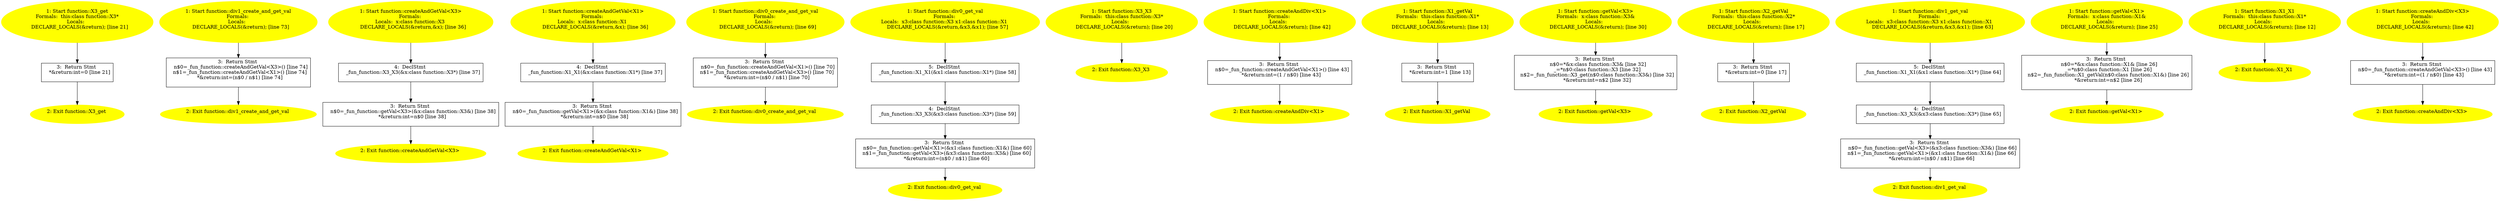 /* @generated */
digraph iCFG {
"function::X3_get(_ZN8function2X33getEv).36ddcd58af5a86b9c0b85830a216fad3_3" [label="3:  Return Stmt \n   *&return:int=0 [line 21]\n " shape="box"]
	

	 "function::X3_get(_ZN8function2X33getEv).36ddcd58af5a86b9c0b85830a216fad3_3" -> "function::X3_get(_ZN8function2X33getEv).36ddcd58af5a86b9c0b85830a216fad3_2" ;
"function::X3_get(_ZN8function2X33getEv).36ddcd58af5a86b9c0b85830a216fad3_2" [label="2: Exit function::X3_get \n  " color=yellow style=filled]
	

"function::X3_get(_ZN8function2X33getEv).36ddcd58af5a86b9c0b85830a216fad3_1" [label="1: Start function::X3_get\nFormals:  this:class function::X3*\nLocals:  \n   DECLARE_LOCALS(&return); [line 21]\n " color=yellow style=filled]
	

	 "function::X3_get(_ZN8function2X33getEv).36ddcd58af5a86b9c0b85830a216fad3_1" -> "function::X3_get(_ZN8function2X33getEv).36ddcd58af5a86b9c0b85830a216fad3_3" ;
"function::div1_create_and_get_val{d41d8cd98f00b204e9800998ecf8427e_ZN8function23div1_create_and_get_.196671f44f478621c0c5fce9d52e470d_3" [label="3:  Return Stmt \n   n$0=_fun_function::createAndGetVal<X3>() [line 74]\n  n$1=_fun_function::createAndGetVal<X1>() [line 74]\n  *&return:int=(n$0 / n$1) [line 74]\n " shape="box"]
	

	 "function::div1_create_and_get_val{d41d8cd98f00b204e9800998ecf8427e_ZN8function23div1_create_and_get_.196671f44f478621c0c5fce9d52e470d_3" -> "function::div1_create_and_get_val{d41d8cd98f00b204e9800998ecf8427e_ZN8function23div1_create_and_get_.196671f44f478621c0c5fce9d52e470d_2" ;
"function::div1_create_and_get_val{d41d8cd98f00b204e9800998ecf8427e_ZN8function23div1_create_and_get_.196671f44f478621c0c5fce9d52e470d_2" [label="2: Exit function::div1_create_and_get_val \n  " color=yellow style=filled]
	

"function::div1_create_and_get_val{d41d8cd98f00b204e9800998ecf8427e_ZN8function23div1_create_and_get_.196671f44f478621c0c5fce9d52e470d_1" [label="1: Start function::div1_create_and_get_val\nFormals: \nLocals:  \n   DECLARE_LOCALS(&return); [line 73]\n " color=yellow style=filled]
	

	 "function::div1_create_and_get_val{d41d8cd98f00b204e9800998ecf8427e_ZN8function23div1_create_and_get_.196671f44f478621c0c5fce9d52e470d_1" -> "function::div1_create_and_get_val{d41d8cd98f00b204e9800998ecf8427e_ZN8function23div1_create_and_get_.196671f44f478621c0c5fce9d52e470d_3" ;
"function::createAndGetVal<X3>{d41d8cd98f00b204e9800998ecf8427e_ZN8function15createAndGetValINS_2X3EE.63af77a93435d1c46d66bada1e53b609_4" [label="4:  DeclStmt \n   _fun_function::X3_X3(&x:class function::X3*) [line 37]\n " shape="box"]
	

	 "function::createAndGetVal<X3>{d41d8cd98f00b204e9800998ecf8427e_ZN8function15createAndGetValINS_2X3EE.63af77a93435d1c46d66bada1e53b609_4" -> "function::createAndGetVal<X3>{d41d8cd98f00b204e9800998ecf8427e_ZN8function15createAndGetValINS_2X3EE.63af77a93435d1c46d66bada1e53b609_3" ;
"function::createAndGetVal<X3>{d41d8cd98f00b204e9800998ecf8427e_ZN8function15createAndGetValINS_2X3EE.63af77a93435d1c46d66bada1e53b609_3" [label="3:  Return Stmt \n   n$0=_fun_function::getVal<X3>(&x:class function::X3&) [line 38]\n  *&return:int=n$0 [line 38]\n " shape="box"]
	

	 "function::createAndGetVal<X3>{d41d8cd98f00b204e9800998ecf8427e_ZN8function15createAndGetValINS_2X3EE.63af77a93435d1c46d66bada1e53b609_3" -> "function::createAndGetVal<X3>{d41d8cd98f00b204e9800998ecf8427e_ZN8function15createAndGetValINS_2X3EE.63af77a93435d1c46d66bada1e53b609_2" ;
"function::createAndGetVal<X3>{d41d8cd98f00b204e9800998ecf8427e_ZN8function15createAndGetValINS_2X3EE.63af77a93435d1c46d66bada1e53b609_2" [label="2: Exit function::createAndGetVal<X3> \n  " color=yellow style=filled]
	

"function::createAndGetVal<X3>{d41d8cd98f00b204e9800998ecf8427e_ZN8function15createAndGetValINS_2X3EE.63af77a93435d1c46d66bada1e53b609_1" [label="1: Start function::createAndGetVal<X3>\nFormals: \nLocals:  x:class function::X3 \n   DECLARE_LOCALS(&return,&x); [line 36]\n " color=yellow style=filled]
	

	 "function::createAndGetVal<X3>{d41d8cd98f00b204e9800998ecf8427e_ZN8function15createAndGetValINS_2X3EE.63af77a93435d1c46d66bada1e53b609_1" -> "function::createAndGetVal<X3>{d41d8cd98f00b204e9800998ecf8427e_ZN8function15createAndGetValINS_2X3EE.63af77a93435d1c46d66bada1e53b609_4" ;
"function::createAndGetVal<X1>{d41d8cd98f00b204e9800998ecf8427e_ZN8function15createAndGetValINS_2X1EE.72b32ba2c801b1fadf7af44dbf7cb2d2_4" [label="4:  DeclStmt \n   _fun_function::X1_X1(&x:class function::X1*) [line 37]\n " shape="box"]
	

	 "function::createAndGetVal<X1>{d41d8cd98f00b204e9800998ecf8427e_ZN8function15createAndGetValINS_2X1EE.72b32ba2c801b1fadf7af44dbf7cb2d2_4" -> "function::createAndGetVal<X1>{d41d8cd98f00b204e9800998ecf8427e_ZN8function15createAndGetValINS_2X1EE.72b32ba2c801b1fadf7af44dbf7cb2d2_3" ;
"function::createAndGetVal<X1>{d41d8cd98f00b204e9800998ecf8427e_ZN8function15createAndGetValINS_2X1EE.72b32ba2c801b1fadf7af44dbf7cb2d2_3" [label="3:  Return Stmt \n   n$0=_fun_function::getVal<X1>(&x:class function::X1&) [line 38]\n  *&return:int=n$0 [line 38]\n " shape="box"]
	

	 "function::createAndGetVal<X1>{d41d8cd98f00b204e9800998ecf8427e_ZN8function15createAndGetValINS_2X1EE.72b32ba2c801b1fadf7af44dbf7cb2d2_3" -> "function::createAndGetVal<X1>{d41d8cd98f00b204e9800998ecf8427e_ZN8function15createAndGetValINS_2X1EE.72b32ba2c801b1fadf7af44dbf7cb2d2_2" ;
"function::createAndGetVal<X1>{d41d8cd98f00b204e9800998ecf8427e_ZN8function15createAndGetValINS_2X1EE.72b32ba2c801b1fadf7af44dbf7cb2d2_2" [label="2: Exit function::createAndGetVal<X1> \n  " color=yellow style=filled]
	

"function::createAndGetVal<X1>{d41d8cd98f00b204e9800998ecf8427e_ZN8function15createAndGetValINS_2X1EE.72b32ba2c801b1fadf7af44dbf7cb2d2_1" [label="1: Start function::createAndGetVal<X1>\nFormals: \nLocals:  x:class function::X1 \n   DECLARE_LOCALS(&return,&x); [line 36]\n " color=yellow style=filled]
	

	 "function::createAndGetVal<X1>{d41d8cd98f00b204e9800998ecf8427e_ZN8function15createAndGetValINS_2X1EE.72b32ba2c801b1fadf7af44dbf7cb2d2_1" -> "function::createAndGetVal<X1>{d41d8cd98f00b204e9800998ecf8427e_ZN8function15createAndGetValINS_2X1EE.72b32ba2c801b1fadf7af44dbf7cb2d2_4" ;
"function::div0_create_and_get_val{d41d8cd98f00b204e9800998ecf8427e_ZN8function23div0_create_and_get_.28e59ca4d77f643eebc2ef038ba892be_3" [label="3:  Return Stmt \n   n$0=_fun_function::createAndGetVal<X1>() [line 70]\n  n$1=_fun_function::createAndGetVal<X3>() [line 70]\n  *&return:int=(n$0 / n$1) [line 70]\n " shape="box"]
	

	 "function::div0_create_and_get_val{d41d8cd98f00b204e9800998ecf8427e_ZN8function23div0_create_and_get_.28e59ca4d77f643eebc2ef038ba892be_3" -> "function::div0_create_and_get_val{d41d8cd98f00b204e9800998ecf8427e_ZN8function23div0_create_and_get_.28e59ca4d77f643eebc2ef038ba892be_2" ;
"function::div0_create_and_get_val{d41d8cd98f00b204e9800998ecf8427e_ZN8function23div0_create_and_get_.28e59ca4d77f643eebc2ef038ba892be_2" [label="2: Exit function::div0_create_and_get_val \n  " color=yellow style=filled]
	

"function::div0_create_and_get_val{d41d8cd98f00b204e9800998ecf8427e_ZN8function23div0_create_and_get_.28e59ca4d77f643eebc2ef038ba892be_1" [label="1: Start function::div0_create_and_get_val\nFormals: \nLocals:  \n   DECLARE_LOCALS(&return); [line 69]\n " color=yellow style=filled]
	

	 "function::div0_create_and_get_val{d41d8cd98f00b204e9800998ecf8427e_ZN8function23div0_create_and_get_.28e59ca4d77f643eebc2ef038ba892be_1" -> "function::div0_create_and_get_val{d41d8cd98f00b204e9800998ecf8427e_ZN8function23div0_create_and_get_.28e59ca4d77f643eebc2ef038ba892be_3" ;
"function::div0_get_val{d41d8cd98f00b204e9800998ecf8427e_ZN8function12div0_get_valEv}.5f9a22249598bb83d4e5a52d3e0f6561_5" [label="5:  DeclStmt \n   _fun_function::X1_X1(&x1:class function::X1*) [line 58]\n " shape="box"]
	

	 "function::div0_get_val{d41d8cd98f00b204e9800998ecf8427e_ZN8function12div0_get_valEv}.5f9a22249598bb83d4e5a52d3e0f6561_5" -> "function::div0_get_val{d41d8cd98f00b204e9800998ecf8427e_ZN8function12div0_get_valEv}.5f9a22249598bb83d4e5a52d3e0f6561_4" ;
"function::div0_get_val{d41d8cd98f00b204e9800998ecf8427e_ZN8function12div0_get_valEv}.5f9a22249598bb83d4e5a52d3e0f6561_4" [label="4:  DeclStmt \n   _fun_function::X3_X3(&x3:class function::X3*) [line 59]\n " shape="box"]
	

	 "function::div0_get_val{d41d8cd98f00b204e9800998ecf8427e_ZN8function12div0_get_valEv}.5f9a22249598bb83d4e5a52d3e0f6561_4" -> "function::div0_get_val{d41d8cd98f00b204e9800998ecf8427e_ZN8function12div0_get_valEv}.5f9a22249598bb83d4e5a52d3e0f6561_3" ;
"function::div0_get_val{d41d8cd98f00b204e9800998ecf8427e_ZN8function12div0_get_valEv}.5f9a22249598bb83d4e5a52d3e0f6561_3" [label="3:  Return Stmt \n   n$0=_fun_function::getVal<X1>(&x1:class function::X1&) [line 60]\n  n$1=_fun_function::getVal<X3>(&x3:class function::X3&) [line 60]\n  *&return:int=(n$0 / n$1) [line 60]\n " shape="box"]
	

	 "function::div0_get_val{d41d8cd98f00b204e9800998ecf8427e_ZN8function12div0_get_valEv}.5f9a22249598bb83d4e5a52d3e0f6561_3" -> "function::div0_get_val{d41d8cd98f00b204e9800998ecf8427e_ZN8function12div0_get_valEv}.5f9a22249598bb83d4e5a52d3e0f6561_2" ;
"function::div0_get_val{d41d8cd98f00b204e9800998ecf8427e_ZN8function12div0_get_valEv}.5f9a22249598bb83d4e5a52d3e0f6561_2" [label="2: Exit function::div0_get_val \n  " color=yellow style=filled]
	

"function::div0_get_val{d41d8cd98f00b204e9800998ecf8427e_ZN8function12div0_get_valEv}.5f9a22249598bb83d4e5a52d3e0f6561_1" [label="1: Start function::div0_get_val\nFormals: \nLocals:  x3:class function::X3 x1:class function::X1 \n   DECLARE_LOCALS(&return,&x3,&x1); [line 57]\n " color=yellow style=filled]
	

	 "function::div0_get_val{d41d8cd98f00b204e9800998ecf8427e_ZN8function12div0_get_valEv}.5f9a22249598bb83d4e5a52d3e0f6561_1" -> "function::div0_get_val{d41d8cd98f00b204e9800998ecf8427e_ZN8function12div0_get_valEv}.5f9a22249598bb83d4e5a52d3e0f6561_5" ;
"function::X3_X3{_ZN8function2X3C1Ev}.8dd5b7e648f6e1760b4365f3e42720db_2" [label="2: Exit function::X3_X3 \n  " color=yellow style=filled]
	

"function::X3_X3{_ZN8function2X3C1Ev}.8dd5b7e648f6e1760b4365f3e42720db_1" [label="1: Start function::X3_X3\nFormals:  this:class function::X3*\nLocals:  \n   DECLARE_LOCALS(&return); [line 20]\n " color=yellow style=filled]
	

	 "function::X3_X3{_ZN8function2X3C1Ev}.8dd5b7e648f6e1760b4365f3e42720db_1" -> "function::X3_X3{_ZN8function2X3C1Ev}.8dd5b7e648f6e1760b4365f3e42720db_2" ;
"function::createAndDiv<X1>{d41d8cd98f00b204e9800998ecf8427e_ZN8function12createAndDivINS_2X1EEEiv}.d6152111f53dea444f73eff8f799b058_3" [label="3:  Return Stmt \n   n$0=_fun_function::createAndGetVal<X1>() [line 43]\n  *&return:int=(1 / n$0) [line 43]\n " shape="box"]
	

	 "function::createAndDiv<X1>{d41d8cd98f00b204e9800998ecf8427e_ZN8function12createAndDivINS_2X1EEEiv}.d6152111f53dea444f73eff8f799b058_3" -> "function::createAndDiv<X1>{d41d8cd98f00b204e9800998ecf8427e_ZN8function12createAndDivINS_2X1EEEiv}.d6152111f53dea444f73eff8f799b058_2" ;
"function::createAndDiv<X1>{d41d8cd98f00b204e9800998ecf8427e_ZN8function12createAndDivINS_2X1EEEiv}.d6152111f53dea444f73eff8f799b058_2" [label="2: Exit function::createAndDiv<X1> \n  " color=yellow style=filled]
	

"function::createAndDiv<X1>{d41d8cd98f00b204e9800998ecf8427e_ZN8function12createAndDivINS_2X1EEEiv}.d6152111f53dea444f73eff8f799b058_1" [label="1: Start function::createAndDiv<X1>\nFormals: \nLocals:  \n   DECLARE_LOCALS(&return); [line 42]\n " color=yellow style=filled]
	

	 "function::createAndDiv<X1>{d41d8cd98f00b204e9800998ecf8427e_ZN8function12createAndDivINS_2X1EEEiv}.d6152111f53dea444f73eff8f799b058_1" -> "function::createAndDiv<X1>{d41d8cd98f00b204e9800998ecf8427e_ZN8function12createAndDivINS_2X1EEEiv}.d6152111f53dea444f73eff8f799b058_3" ;
"function::X1_getVal(_ZN8function2X16getValEv).e9f63e9946adfb180c8a1aa70b5f67be_3" [label="3:  Return Stmt \n   *&return:int=1 [line 13]\n " shape="box"]
	

	 "function::X1_getVal(_ZN8function2X16getValEv).e9f63e9946adfb180c8a1aa70b5f67be_3" -> "function::X1_getVal(_ZN8function2X16getValEv).e9f63e9946adfb180c8a1aa70b5f67be_2" ;
"function::X1_getVal(_ZN8function2X16getValEv).e9f63e9946adfb180c8a1aa70b5f67be_2" [label="2: Exit function::X1_getVal \n  " color=yellow style=filled]
	

"function::X1_getVal(_ZN8function2X16getValEv).e9f63e9946adfb180c8a1aa70b5f67be_1" [label="1: Start function::X1_getVal\nFormals:  this:class function::X1*\nLocals:  \n   DECLARE_LOCALS(&return); [line 13]\n " color=yellow style=filled]
	

	 "function::X1_getVal(_ZN8function2X16getValEv).e9f63e9946adfb180c8a1aa70b5f67be_1" -> "function::X1_getVal(_ZN8function2X16getValEv).e9f63e9946adfb180c8a1aa70b5f67be_3" ;
"function::getVal<X3>{d41d8cd98f00b204e9800998ecf8427e_ZN8function6getValINS_2X3EEEiRT_}.2c1638059f708e038669a56ed439a868_3" [label="3:  Return Stmt \n   n$0=*&x:class function::X3& [line 32]\n  _=*n$0:class function::X3 [line 32]\n  n$2=_fun_function::X3_get(n$0:class function::X3&) [line 32]\n  *&return:int=n$2 [line 32]\n " shape="box"]
	

	 "function::getVal<X3>{d41d8cd98f00b204e9800998ecf8427e_ZN8function6getValINS_2X3EEEiRT_}.2c1638059f708e038669a56ed439a868_3" -> "function::getVal<X3>{d41d8cd98f00b204e9800998ecf8427e_ZN8function6getValINS_2X3EEEiRT_}.2c1638059f708e038669a56ed439a868_2" ;
"function::getVal<X3>{d41d8cd98f00b204e9800998ecf8427e_ZN8function6getValINS_2X3EEEiRT_}.2c1638059f708e038669a56ed439a868_2" [label="2: Exit function::getVal<X3> \n  " color=yellow style=filled]
	

"function::getVal<X3>{d41d8cd98f00b204e9800998ecf8427e_ZN8function6getValINS_2X3EEEiRT_}.2c1638059f708e038669a56ed439a868_1" [label="1: Start function::getVal<X3>\nFormals:  x:class function::X3&\nLocals:  \n   DECLARE_LOCALS(&return); [line 30]\n " color=yellow style=filled]
	

	 "function::getVal<X3>{d41d8cd98f00b204e9800998ecf8427e_ZN8function6getValINS_2X3EEEiRT_}.2c1638059f708e038669a56ed439a868_1" -> "function::getVal<X3>{d41d8cd98f00b204e9800998ecf8427e_ZN8function6getValINS_2X3EEEiRT_}.2c1638059f708e038669a56ed439a868_3" ;
"function::X2_getVal(_ZN8function2X26getValEv).08a78a7624b8c528a9115d6545ca7d87_3" [label="3:  Return Stmt \n   *&return:int=0 [line 17]\n " shape="box"]
	

	 "function::X2_getVal(_ZN8function2X26getValEv).08a78a7624b8c528a9115d6545ca7d87_3" -> "function::X2_getVal(_ZN8function2X26getValEv).08a78a7624b8c528a9115d6545ca7d87_2" ;
"function::X2_getVal(_ZN8function2X26getValEv).08a78a7624b8c528a9115d6545ca7d87_2" [label="2: Exit function::X2_getVal \n  " color=yellow style=filled]
	

"function::X2_getVal(_ZN8function2X26getValEv).08a78a7624b8c528a9115d6545ca7d87_1" [label="1: Start function::X2_getVal\nFormals:  this:class function::X2*\nLocals:  \n   DECLARE_LOCALS(&return); [line 17]\n " color=yellow style=filled]
	

	 "function::X2_getVal(_ZN8function2X26getValEv).08a78a7624b8c528a9115d6545ca7d87_1" -> "function::X2_getVal(_ZN8function2X26getValEv).08a78a7624b8c528a9115d6545ca7d87_3" ;
"function::div1_get_val{d41d8cd98f00b204e9800998ecf8427e_ZN8function12div1_get_valEv}.0893885c4d68df45bb6a2173025afb22_5" [label="5:  DeclStmt \n   _fun_function::X1_X1(&x1:class function::X1*) [line 64]\n " shape="box"]
	

	 "function::div1_get_val{d41d8cd98f00b204e9800998ecf8427e_ZN8function12div1_get_valEv}.0893885c4d68df45bb6a2173025afb22_5" -> "function::div1_get_val{d41d8cd98f00b204e9800998ecf8427e_ZN8function12div1_get_valEv}.0893885c4d68df45bb6a2173025afb22_4" ;
"function::div1_get_val{d41d8cd98f00b204e9800998ecf8427e_ZN8function12div1_get_valEv}.0893885c4d68df45bb6a2173025afb22_4" [label="4:  DeclStmt \n   _fun_function::X3_X3(&x3:class function::X3*) [line 65]\n " shape="box"]
	

	 "function::div1_get_val{d41d8cd98f00b204e9800998ecf8427e_ZN8function12div1_get_valEv}.0893885c4d68df45bb6a2173025afb22_4" -> "function::div1_get_val{d41d8cd98f00b204e9800998ecf8427e_ZN8function12div1_get_valEv}.0893885c4d68df45bb6a2173025afb22_3" ;
"function::div1_get_val{d41d8cd98f00b204e9800998ecf8427e_ZN8function12div1_get_valEv}.0893885c4d68df45bb6a2173025afb22_3" [label="3:  Return Stmt \n   n$0=_fun_function::getVal<X3>(&x3:class function::X3&) [line 66]\n  n$1=_fun_function::getVal<X1>(&x1:class function::X1&) [line 66]\n  *&return:int=(n$0 / n$1) [line 66]\n " shape="box"]
	

	 "function::div1_get_val{d41d8cd98f00b204e9800998ecf8427e_ZN8function12div1_get_valEv}.0893885c4d68df45bb6a2173025afb22_3" -> "function::div1_get_val{d41d8cd98f00b204e9800998ecf8427e_ZN8function12div1_get_valEv}.0893885c4d68df45bb6a2173025afb22_2" ;
"function::div1_get_val{d41d8cd98f00b204e9800998ecf8427e_ZN8function12div1_get_valEv}.0893885c4d68df45bb6a2173025afb22_2" [label="2: Exit function::div1_get_val \n  " color=yellow style=filled]
	

"function::div1_get_val{d41d8cd98f00b204e9800998ecf8427e_ZN8function12div1_get_valEv}.0893885c4d68df45bb6a2173025afb22_1" [label="1: Start function::div1_get_val\nFormals: \nLocals:  x3:class function::X3 x1:class function::X1 \n   DECLARE_LOCALS(&return,&x3,&x1); [line 63]\n " color=yellow style=filled]
	

	 "function::div1_get_val{d41d8cd98f00b204e9800998ecf8427e_ZN8function12div1_get_valEv}.0893885c4d68df45bb6a2173025afb22_1" -> "function::div1_get_val{d41d8cd98f00b204e9800998ecf8427e_ZN8function12div1_get_valEv}.0893885c4d68df45bb6a2173025afb22_5" ;
"function::getVal<X1>{d41d8cd98f00b204e9800998ecf8427e_ZN8function6getValINS_2X1EEEiRT_}.74c27739e8cb13470b8ad4edd34019b5_3" [label="3:  Return Stmt \n   n$0=*&x:class function::X1& [line 26]\n  _=*n$0:class function::X1 [line 26]\n  n$2=_fun_function::X1_getVal(n$0:class function::X1&) [line 26]\n  *&return:int=n$2 [line 26]\n " shape="box"]
	

	 "function::getVal<X1>{d41d8cd98f00b204e9800998ecf8427e_ZN8function6getValINS_2X1EEEiRT_}.74c27739e8cb13470b8ad4edd34019b5_3" -> "function::getVal<X1>{d41d8cd98f00b204e9800998ecf8427e_ZN8function6getValINS_2X1EEEiRT_}.74c27739e8cb13470b8ad4edd34019b5_2" ;
"function::getVal<X1>{d41d8cd98f00b204e9800998ecf8427e_ZN8function6getValINS_2X1EEEiRT_}.74c27739e8cb13470b8ad4edd34019b5_2" [label="2: Exit function::getVal<X1> \n  " color=yellow style=filled]
	

"function::getVal<X1>{d41d8cd98f00b204e9800998ecf8427e_ZN8function6getValINS_2X1EEEiRT_}.74c27739e8cb13470b8ad4edd34019b5_1" [label="1: Start function::getVal<X1>\nFormals:  x:class function::X1&\nLocals:  \n   DECLARE_LOCALS(&return); [line 25]\n " color=yellow style=filled]
	

	 "function::getVal<X1>{d41d8cd98f00b204e9800998ecf8427e_ZN8function6getValINS_2X1EEEiRT_}.74c27739e8cb13470b8ad4edd34019b5_1" -> "function::getVal<X1>{d41d8cd98f00b204e9800998ecf8427e_ZN8function6getValINS_2X1EEEiRT_}.74c27739e8cb13470b8ad4edd34019b5_3" ;
"function::X1_X1{_ZN8function2X1C1Ev}.2af0b35268d3226ea8d5932e7ebc85b9_2" [label="2: Exit function::X1_X1 \n  " color=yellow style=filled]
	

"function::X1_X1{_ZN8function2X1C1Ev}.2af0b35268d3226ea8d5932e7ebc85b9_1" [label="1: Start function::X1_X1\nFormals:  this:class function::X1*\nLocals:  \n   DECLARE_LOCALS(&return); [line 12]\n " color=yellow style=filled]
	

	 "function::X1_X1{_ZN8function2X1C1Ev}.2af0b35268d3226ea8d5932e7ebc85b9_1" -> "function::X1_X1{_ZN8function2X1C1Ev}.2af0b35268d3226ea8d5932e7ebc85b9_2" ;
"function::createAndDiv<X3>{d41d8cd98f00b204e9800998ecf8427e_ZN8function12createAndDivINS_2X3EEEiv}.8c98e792f12fc95b93d3d09a56f0fa20_3" [label="3:  Return Stmt \n   n$0=_fun_function::createAndGetVal<X3>() [line 43]\n  *&return:int=(1 / n$0) [line 43]\n " shape="box"]
	

	 "function::createAndDiv<X3>{d41d8cd98f00b204e9800998ecf8427e_ZN8function12createAndDivINS_2X3EEEiv}.8c98e792f12fc95b93d3d09a56f0fa20_3" -> "function::createAndDiv<X3>{d41d8cd98f00b204e9800998ecf8427e_ZN8function12createAndDivINS_2X3EEEiv}.8c98e792f12fc95b93d3d09a56f0fa20_2" ;
"function::createAndDiv<X3>{d41d8cd98f00b204e9800998ecf8427e_ZN8function12createAndDivINS_2X3EEEiv}.8c98e792f12fc95b93d3d09a56f0fa20_2" [label="2: Exit function::createAndDiv<X3> \n  " color=yellow style=filled]
	

"function::createAndDiv<X3>{d41d8cd98f00b204e9800998ecf8427e_ZN8function12createAndDivINS_2X3EEEiv}.8c98e792f12fc95b93d3d09a56f0fa20_1" [label="1: Start function::createAndDiv<X3>\nFormals: \nLocals:  \n   DECLARE_LOCALS(&return); [line 42]\n " color=yellow style=filled]
	

	 "function::createAndDiv<X3>{d41d8cd98f00b204e9800998ecf8427e_ZN8function12createAndDivINS_2X3EEEiv}.8c98e792f12fc95b93d3d09a56f0fa20_1" -> "function::createAndDiv<X3>{d41d8cd98f00b204e9800998ecf8427e_ZN8function12createAndDivINS_2X3EEEiv}.8c98e792f12fc95b93d3d09a56f0fa20_3" ;
}
